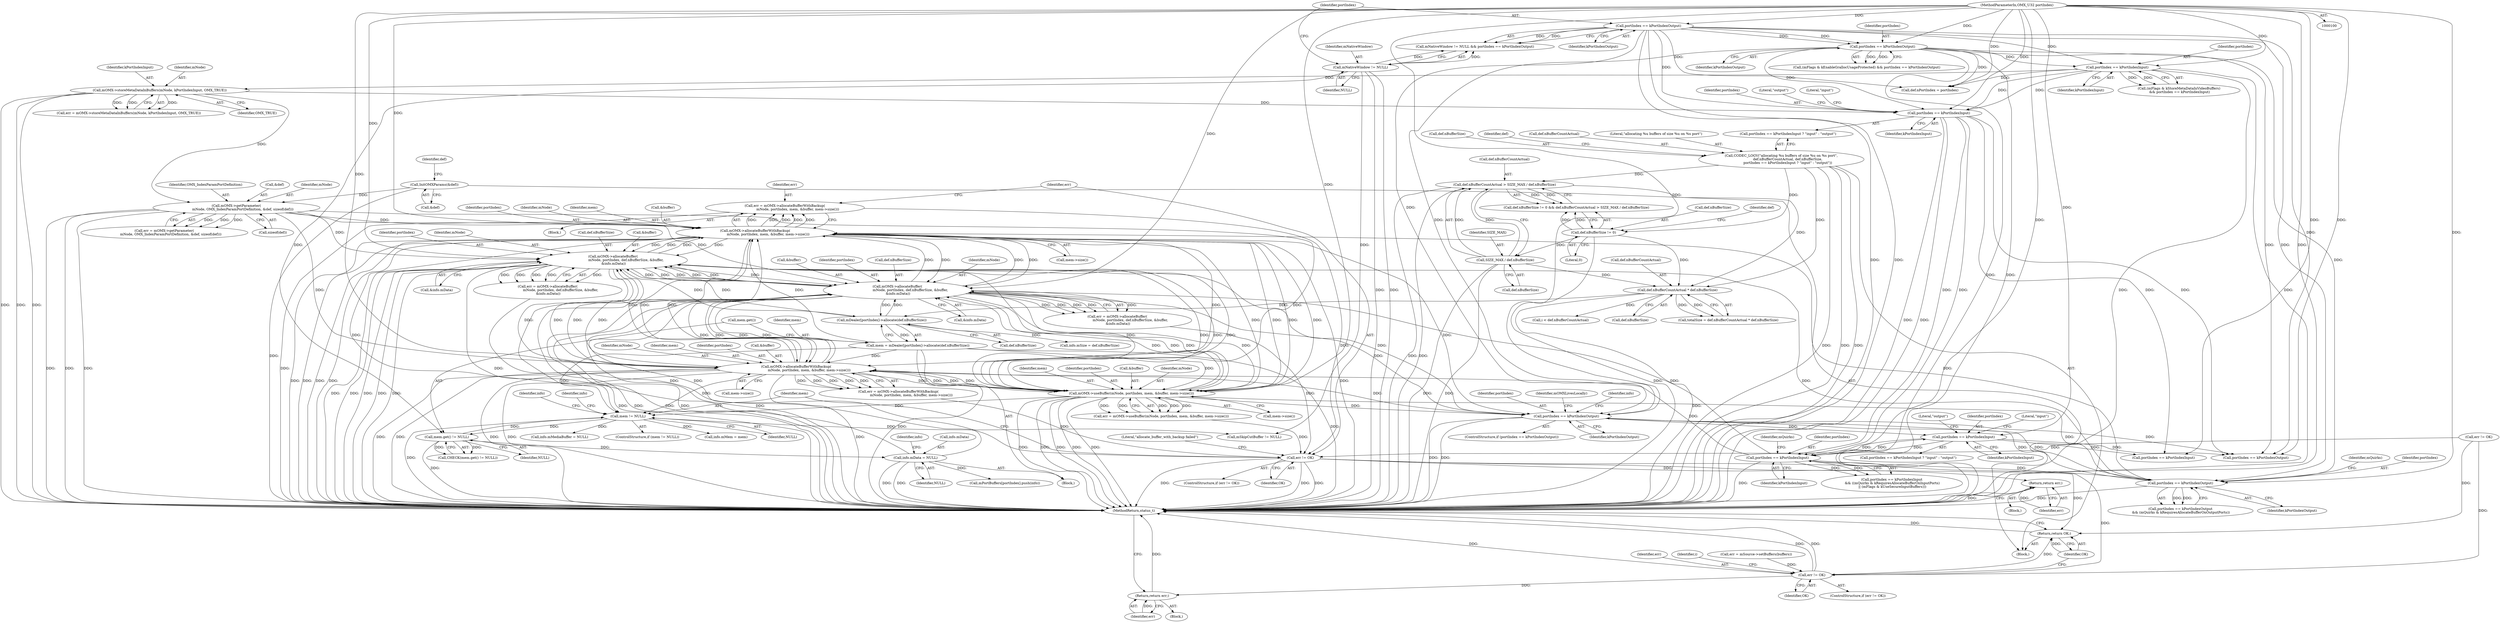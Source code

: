 digraph "0_Android_97837bb6cbac21ea679843a0037779d3834bed64@API" {
"1000339" [label="(Call,err = mOMX->allocateBufferWithBackup(\n                        mNode, portIndex, mem, &buffer, mem->size()))"];
"1000341" [label="(Call,mOMX->allocateBufferWithBackup(\n                        mNode, portIndex, mem, &buffer, mem->size()))"];
"1000325" [label="(Call,mOMX->allocateBuffer(\n                        mNode, portIndex, def.nBufferSize, &buffer,\n &info.mData))"];
"1000286" [label="(Call,mOMX->allocateBuffer(\n                        mNode, portIndex, def.nBufferSize, &buffer,\n &info.mData))"];
"1000302" [label="(Call,mOMX->allocateBufferWithBackup(\n                        mNode, portIndex, mem, &buffer, mem->size()))"];
"1000352" [label="(Call,mOMX->useBuffer(mNode, portIndex, mem, &buffer, mem->size()))"];
"1000166" [label="(Call,mOMX->getParameter(\n            mNode, OMX_IndexParamPortDefinition, &def, sizeof(def)))"];
"1000142" [label="(Call,mOMX->storeMetaDataInBuffers(mNode, kPortIndexInput, OMX_TRUE))"];
"1000136" [label="(Call,portIndex == kPortIndexInput)"];
"1000108" [label="(Call,portIndex == kPortIndexOutput)"];
"1000101" [label="(MethodParameterIn,OMX_U32 portIndex)"];
"1000119" [label="(Call,portIndex == kPortIndexOutput)"];
"1000156" [label="(Call,InitOMXParams(&def))"];
"1000312" [label="(Call,portIndex == kPortIndexOutput)"];
"1000269" [label="(Call,portIndex == kPortIndexInput)"];
"1000189" [label="(Call,portIndex == kPortIndexInput)"];
"1000428" [label="(Call,portIndex == kPortIndexInput)"];
"1000399" [label="(Call,portIndex == kPortIndexOutput)"];
"1000243" [label="(Call,mem = mDealer[portIndex]->allocate(def.nBufferSize))"];
"1000245" [label="(Call,mDealer[portIndex]->allocate(def.nBufferSize))"];
"1000216" [label="(Call,def.nBufferCountActual * def.nBufferSize)"];
"1000180" [label="(Call,CODEC_LOGV(\"allocating %u buffers of size %u on %s port\",\n            def.nBufferCountActual, def.nBufferSize,\n            portIndex == kPortIndexInput ? \"input\" : \"output\"))"];
"1000201" [label="(Call,def.nBufferCountActual > SIZE_MAX / def.nBufferSize)"];
"1000205" [label="(Call,SIZE_MAX / def.nBufferSize)"];
"1000196" [label="(Call,def.nBufferSize != 0)"];
"1000254" [label="(Call,info.mData = NULL)"];
"1000250" [label="(Call,mem.get() != NULL)"];
"1000105" [label="(Call,mNativeWindow != NULL)"];
"1000369" [label="(Call,mem != NULL)"];
"1000360" [label="(Call,err != OK)"];
"1000366" [label="(Return,return err;)"];
"1000554" [label="(Call,err != OK)"];
"1000575" [label="(Return,return err;)"];
"1000577" [label="(Return,return OK;)"];
"1000576" [label="(Identifier,err)"];
"1000400" [label="(Identifier,portIndex)"];
"1000241" [label="(Block,)"];
"1000388" [label="(Call,info.mMem = mem)"];
"1000359" [label="(ControlStructure,if (err != OK))"];
"1000137" [label="(Identifier,portIndex)"];
"1000252" [label="(Identifier,NULL)"];
"1000367" [label="(Identifier,err)"];
"1000203" [label="(Identifier,def)"];
"1000166" [label="(Call,mOMX->getParameter(\n            mNode, OMX_IndexParamPortDefinition, &def, sizeof(def)))"];
"1000399" [label="(Call,portIndex == kPortIndexOutput)"];
"1000250" [label="(Call,mem.get() != NULL)"];
"1000369" [label="(Call,mem != NULL)"];
"1000201" [label="(Call,def.nBufferCountActual > SIZE_MAX / def.nBufferSize)"];
"1000302" [label="(Call,mOMX->allocateBufferWithBackup(\n                        mNode, portIndex, mem, &buffer, mem->size()))"];
"1000428" [label="(Call,portIndex == kPortIndexInput)"];
"1000375" [label="(Identifier,info)"];
"1000405" [label="(Identifier,mOMXLivesLocally)"];
"1000432" [label="(Literal,\"output\")"];
"1000553" [label="(ControlStructure,if (err != OK))"];
"1000371" [label="(Identifier,NULL)"];
"1000362" [label="(Identifier,OK)"];
"1000180" [label="(Call,CODEC_LOGV(\"allocating %u buffers of size %u on %s port\",\n            def.nBufferCountActual, def.nBufferSize,\n            portIndex == kPortIndexInput ? \"input\" : \"output\"))"];
"1000312" [label="(Call,portIndex == kPortIndexOutput)"];
"1000109" [label="(Identifier,portIndex)"];
"1000132" [label="(Call,(mFlags & kStoreMetaDataInVideoBuffers)\n && portIndex == kPortIndexInput)"];
"1000268" [label="(Call,portIndex == kPortIndexInput\n && ((mQuirks & kRequiresAllocateBufferOnInputPorts)\n || (mFlags & kUseSecureInputBuffers)))"];
"1000325" [label="(Call,mOMX->allocateBuffer(\n                        mNode, portIndex, def.nBufferSize, &buffer,\n &info.mData))"];
"1000434" [label="(Call,portIndex == kPortIndexOutput)"];
"1000308" [label="(Call,mem->size())"];
"1000355" [label="(Identifier,mem)"];
"1000188" [label="(Call,portIndex == kPortIndexInput ? \"input\" : \"output\")"];
"1000246" [label="(Call,def.nBufferSize)"];
"1000181" [label="(Literal,\"allocating %u buffers of size %u on %s port\")"];
"1000316" [label="(Identifier,mQuirks)"];
"1000270" [label="(Identifier,portIndex)"];
"1000339" [label="(Call,err = mOMX->allocateBufferWithBackup(\n                        mNode, portIndex, mem, &buffer, mem->size()))"];
"1000185" [label="(Call,def.nBufferSize)"];
"1000423" [label="(Identifier,info)"];
"1000361" [label="(Identifier,err)"];
"1000258" [label="(Identifier,NULL)"];
"1000366" [label="(Return,return err;)"];
"1000168" [label="(Identifier,OMX_IndexParamPortDefinition)"];
"1000286" [label="(Call,mOMX->allocateBuffer(\n                        mNode, portIndex, def.nBufferSize, &buffer,\n &info.mData))"];
"1000115" [label="(Call,(mFlags & kEnableGrallocUsageProtected) && portIndex == kPortIndexOutput)"];
"1000333" [label="(Call,&info.mData)"];
"1000119" [label="(Call,portIndex == kPortIndexOutput)"];
"1000429" [label="(Identifier,portIndex)"];
"1000159" [label="(Call,def.nPortIndex = portIndex)"];
"1000191" [label="(Identifier,kPortIndexInput)"];
"1000140" [label="(Call,err = mOMX->storeMetaDataInBuffers(mNode, kPortIndexInput, OMX_TRUE))"];
"1000120" [label="(Identifier,portIndex)"];
"1000198" [label="(Identifier,def)"];
"1000261" [label="(Identifier,info)"];
"1000105" [label="(Call,mNativeWindow != NULL)"];
"1000327" [label="(Identifier,portIndex)"];
"1000217" [label="(Call,def.nBufferCountActual)"];
"1000138" [label="(Identifier,kPortIndexInput)"];
"1000157" [label="(Call,&def)"];
"1000554" [label="(Call,err != OK)"];
"1000341" [label="(Call,mOMX->allocateBufferWithBackup(\n                        mNode, portIndex, mem, &buffer, mem->size()))"];
"1000144" [label="(Identifier,kPortIndexInput)"];
"1000345" [label="(Call,&buffer)"];
"1000259" [label="(Call,info.mSize = def.nBufferSize)"];
"1000577" [label="(Return,return OK;)"];
"1000189" [label="(Call,portIndex == kPortIndexInput)"];
"1000555" [label="(Identifier,err)"];
"1000107" [label="(Identifier,NULL)"];
"1000579" [label="(MethodReturn,status_t)"];
"1000323" [label="(Call,err = mOMX->allocateBuffer(\n                        mNode, portIndex, def.nBufferSize, &buffer,\n &info.mData))"];
"1000352" [label="(Call,mOMX->useBuffer(mNode, portIndex, mem, &buffer, mem->size()))"];
"1000326" [label="(Identifier,mNode)"];
"1000245" [label="(Call,mDealer[portIndex]->allocate(def.nBufferSize))"];
"1000284" [label="(Call,err = mOMX->allocateBuffer(\n                        mNode, portIndex, def.nBufferSize, &buffer,\n &info.mData))"];
"1000306" [label="(Call,&buffer)"];
"1000102" [label="(Block,)"];
"1000300" [label="(Call,err = mOMX->allocateBufferWithBackup(\n                        mNode, portIndex, mem, &buffer, mem->size()))"];
"1000287" [label="(Identifier,mNode)"];
"1000303" [label="(Identifier,mNode)"];
"1000350" [label="(Call,err = mOMX->useBuffer(mNode, portIndex, mem, &buffer, mem->size()))"];
"1000561" [label="(Identifier,i)"];
"1000305" [label="(Identifier,mem)"];
"1000216" [label="(Call,def.nBufferCountActual * def.nBufferSize)"];
"1000427" [label="(Call,portIndex == kPortIndexInput ? \"input\" : \"output\")"];
"1000393" [label="(Call,info.mMediaBuffer = NULL)"];
"1000549" [label="(Call,err = mSource->setBuffers(buffers))"];
"1000104" [label="(Call,mNativeWindow != NULL && portIndex == kPortIndexOutput)"];
"1000169" [label="(Call,&def)"];
"1000493" [label="(Call,mSkipCutBuffer != NULL)"];
"1000143" [label="(Identifier,mNode)"];
"1000190" [label="(Identifier,portIndex)"];
"1000161" [label="(Identifier,def)"];
"1000254" [label="(Call,info.mData = NULL)"];
"1000200" [label="(Literal,0)"];
"1000343" [label="(Identifier,portIndex)"];
"1000342" [label="(Identifier,mNode)"];
"1000195" [label="(Call,def.nBufferSize != 0 && def.nBufferCountActual > SIZE_MAX / def.nBufferSize)"];
"1000314" [label="(Identifier,kPortIndexOutput)"];
"1000380" [label="(Identifier,info)"];
"1000557" [label="(Block,)"];
"1000292" [label="(Call,&buffer)"];
"1000142" [label="(Call,mOMX->storeMetaDataInBuffers(mNode, kPortIndexInput, OMX_TRUE))"];
"1000110" [label="(Identifier,kPortIndexOutput)"];
"1000269" [label="(Call,portIndex == kPortIndexInput)"];
"1000344" [label="(Identifier,mem)"];
"1000234" [label="(Call,i < def.nBufferCountActual)"];
"1000108" [label="(Call,portIndex == kPortIndexOutput)"];
"1000197" [label="(Call,def.nBufferSize)"];
"1000244" [label="(Identifier,mem)"];
"1000363" [label="(Block,)"];
"1000431" [label="(Literal,\"input\")"];
"1000121" [label="(Identifier,kPortIndexOutput)"];
"1000101" [label="(MethodParameterIn,OMX_U32 portIndex)"];
"1000196" [label="(Call,def.nBufferSize != 0)"];
"1000271" [label="(Identifier,kPortIndexInput)"];
"1000304" [label="(Identifier,portIndex)"];
"1000365" [label="(Literal,\"allocate_buffer_with_backup failed\")"];
"1000401" [label="(Identifier,kPortIndexOutput)"];
"1000193" [label="(Literal,\"output\")"];
"1000207" [label="(Call,def.nBufferSize)"];
"1000347" [label="(Call,mem->size())"];
"1000255" [label="(Call,info.mData)"];
"1000294" [label="(Call,&info.mData)"];
"1000288" [label="(Identifier,portIndex)"];
"1000338" [label="(Block,)"];
"1000192" [label="(Literal,\"input\")"];
"1000289" [label="(Call,def.nBufferSize)"];
"1000156" [label="(Call,InitOMXParams(&def))"];
"1000575" [label="(Return,return err;)"];
"1000220" [label="(Call,def.nBufferSize)"];
"1000313" [label="(Identifier,portIndex)"];
"1000368" [label="(ControlStructure,if (mem != NULL))"];
"1000354" [label="(Identifier,portIndex)"];
"1000164" [label="(Call,err = mOMX->getParameter(\n            mNode, OMX_IndexParamPortDefinition, &def, sizeof(def)))"];
"1000182" [label="(Call,def.nBufferCountActual)"];
"1000174" [label="(Call,err != OK)"];
"1000578" [label="(Identifier,OK)"];
"1000251" [label="(Call,mem.get())"];
"1000145" [label="(Identifier,OMX_TRUE)"];
"1000171" [label="(Call,sizeof(def))"];
"1000311" [label="(Call,portIndex == kPortIndexOutput\n && (mQuirks & kRequiresAllocateBufferOnOutputPorts))"];
"1000214" [label="(Call,totalSize = def.nBufferCountActual * def.nBufferSize)"];
"1000205" [label="(Call,SIZE_MAX / def.nBufferSize)"];
"1000328" [label="(Call,def.nBufferSize)"];
"1000249" [label="(Call,CHECK(mem.get() != NULL))"];
"1000515" [label="(Call,portIndex == kPortIndexInput)"];
"1000370" [label="(Identifier,mem)"];
"1000106" [label="(Identifier,mNativeWindow)"];
"1000356" [label="(Call,&buffer)"];
"1000358" [label="(Call,mem->size())"];
"1000206" [label="(Identifier,SIZE_MAX)"];
"1000331" [label="(Call,&buffer)"];
"1000556" [label="(Identifier,OK)"];
"1000243" [label="(Call,mem = mDealer[portIndex]->allocate(def.nBufferSize))"];
"1000340" [label="(Identifier,err)"];
"1000430" [label="(Identifier,kPortIndexInput)"];
"1000398" [label="(ControlStructure,if (portIndex == kPortIndexOutput))"];
"1000360" [label="(Call,err != OK)"];
"1000422" [label="(Call,mPortBuffers[portIndex].push(info))"];
"1000353" [label="(Identifier,mNode)"];
"1000202" [label="(Call,def.nBufferCountActual)"];
"1000167" [label="(Identifier,mNode)"];
"1000274" [label="(Identifier,mQuirks)"];
"1000136" [label="(Call,portIndex == kPortIndexInput)"];
"1000339" -> "1000338"  [label="AST: "];
"1000339" -> "1000341"  [label="CFG: "];
"1000340" -> "1000339"  [label="AST: "];
"1000341" -> "1000339"  [label="AST: "];
"1000361" -> "1000339"  [label="CFG: "];
"1000339" -> "1000579"  [label="DDG: "];
"1000341" -> "1000339"  [label="DDG: "];
"1000341" -> "1000339"  [label="DDG: "];
"1000341" -> "1000339"  [label="DDG: "];
"1000341" -> "1000339"  [label="DDG: "];
"1000341" -> "1000339"  [label="DDG: "];
"1000339" -> "1000360"  [label="DDG: "];
"1000341" -> "1000347"  [label="CFG: "];
"1000342" -> "1000341"  [label="AST: "];
"1000343" -> "1000341"  [label="AST: "];
"1000344" -> "1000341"  [label="AST: "];
"1000345" -> "1000341"  [label="AST: "];
"1000347" -> "1000341"  [label="AST: "];
"1000341" -> "1000579"  [label="DDG: "];
"1000341" -> "1000579"  [label="DDG: "];
"1000341" -> "1000579"  [label="DDG: "];
"1000341" -> "1000579"  [label="DDG: "];
"1000341" -> "1000579"  [label="DDG: "];
"1000341" -> "1000286"  [label="DDG: "];
"1000341" -> "1000286"  [label="DDG: "];
"1000341" -> "1000302"  [label="DDG: "];
"1000341" -> "1000302"  [label="DDG: "];
"1000341" -> "1000325"  [label="DDG: "];
"1000341" -> "1000325"  [label="DDG: "];
"1000325" -> "1000341"  [label="DDG: "];
"1000325" -> "1000341"  [label="DDG: "];
"1000286" -> "1000341"  [label="DDG: "];
"1000286" -> "1000341"  [label="DDG: "];
"1000302" -> "1000341"  [label="DDG: "];
"1000302" -> "1000341"  [label="DDG: "];
"1000352" -> "1000341"  [label="DDG: "];
"1000352" -> "1000341"  [label="DDG: "];
"1000166" -> "1000341"  [label="DDG: "];
"1000312" -> "1000341"  [label="DDG: "];
"1000101" -> "1000341"  [label="DDG: "];
"1000243" -> "1000341"  [label="DDG: "];
"1000341" -> "1000352"  [label="DDG: "];
"1000341" -> "1000352"  [label="DDG: "];
"1000341" -> "1000369"  [label="DDG: "];
"1000341" -> "1000399"  [label="DDG: "];
"1000325" -> "1000323"  [label="AST: "];
"1000325" -> "1000333"  [label="CFG: "];
"1000326" -> "1000325"  [label="AST: "];
"1000327" -> "1000325"  [label="AST: "];
"1000328" -> "1000325"  [label="AST: "];
"1000331" -> "1000325"  [label="AST: "];
"1000333" -> "1000325"  [label="AST: "];
"1000323" -> "1000325"  [label="CFG: "];
"1000325" -> "1000579"  [label="DDG: "];
"1000325" -> "1000579"  [label="DDG: "];
"1000325" -> "1000579"  [label="DDG: "];
"1000325" -> "1000579"  [label="DDG: "];
"1000325" -> "1000579"  [label="DDG: "];
"1000325" -> "1000245"  [label="DDG: "];
"1000325" -> "1000286"  [label="DDG: "];
"1000325" -> "1000286"  [label="DDG: "];
"1000325" -> "1000286"  [label="DDG: "];
"1000325" -> "1000302"  [label="DDG: "];
"1000325" -> "1000302"  [label="DDG: "];
"1000325" -> "1000323"  [label="DDG: "];
"1000325" -> "1000323"  [label="DDG: "];
"1000325" -> "1000323"  [label="DDG: "];
"1000325" -> "1000323"  [label="DDG: "];
"1000325" -> "1000323"  [label="DDG: "];
"1000286" -> "1000325"  [label="DDG: "];
"1000286" -> "1000325"  [label="DDG: "];
"1000286" -> "1000325"  [label="DDG: "];
"1000302" -> "1000325"  [label="DDG: "];
"1000302" -> "1000325"  [label="DDG: "];
"1000352" -> "1000325"  [label="DDG: "];
"1000352" -> "1000325"  [label="DDG: "];
"1000166" -> "1000325"  [label="DDG: "];
"1000312" -> "1000325"  [label="DDG: "];
"1000101" -> "1000325"  [label="DDG: "];
"1000245" -> "1000325"  [label="DDG: "];
"1000254" -> "1000325"  [label="DDG: "];
"1000325" -> "1000352"  [label="DDG: "];
"1000325" -> "1000352"  [label="DDG: "];
"1000325" -> "1000399"  [label="DDG: "];
"1000286" -> "1000284"  [label="AST: "];
"1000286" -> "1000294"  [label="CFG: "];
"1000287" -> "1000286"  [label="AST: "];
"1000288" -> "1000286"  [label="AST: "];
"1000289" -> "1000286"  [label="AST: "];
"1000292" -> "1000286"  [label="AST: "];
"1000294" -> "1000286"  [label="AST: "];
"1000284" -> "1000286"  [label="CFG: "];
"1000286" -> "1000579"  [label="DDG: "];
"1000286" -> "1000579"  [label="DDG: "];
"1000286" -> "1000579"  [label="DDG: "];
"1000286" -> "1000579"  [label="DDG: "];
"1000286" -> "1000579"  [label="DDG: "];
"1000286" -> "1000245"  [label="DDG: "];
"1000286" -> "1000284"  [label="DDG: "];
"1000286" -> "1000284"  [label="DDG: "];
"1000286" -> "1000284"  [label="DDG: "];
"1000286" -> "1000284"  [label="DDG: "];
"1000286" -> "1000284"  [label="DDG: "];
"1000302" -> "1000286"  [label="DDG: "];
"1000302" -> "1000286"  [label="DDG: "];
"1000352" -> "1000286"  [label="DDG: "];
"1000352" -> "1000286"  [label="DDG: "];
"1000166" -> "1000286"  [label="DDG: "];
"1000269" -> "1000286"  [label="DDG: "];
"1000101" -> "1000286"  [label="DDG: "];
"1000245" -> "1000286"  [label="DDG: "];
"1000254" -> "1000286"  [label="DDG: "];
"1000286" -> "1000302"  [label="DDG: "];
"1000286" -> "1000302"  [label="DDG: "];
"1000286" -> "1000352"  [label="DDG: "];
"1000286" -> "1000352"  [label="DDG: "];
"1000286" -> "1000399"  [label="DDG: "];
"1000302" -> "1000300"  [label="AST: "];
"1000302" -> "1000308"  [label="CFG: "];
"1000303" -> "1000302"  [label="AST: "];
"1000304" -> "1000302"  [label="AST: "];
"1000305" -> "1000302"  [label="AST: "];
"1000306" -> "1000302"  [label="AST: "];
"1000308" -> "1000302"  [label="AST: "];
"1000300" -> "1000302"  [label="CFG: "];
"1000302" -> "1000579"  [label="DDG: "];
"1000302" -> "1000579"  [label="DDG: "];
"1000302" -> "1000579"  [label="DDG: "];
"1000302" -> "1000579"  [label="DDG: "];
"1000302" -> "1000579"  [label="DDG: "];
"1000302" -> "1000300"  [label="DDG: "];
"1000302" -> "1000300"  [label="DDG: "];
"1000302" -> "1000300"  [label="DDG: "];
"1000302" -> "1000300"  [label="DDG: "];
"1000302" -> "1000300"  [label="DDG: "];
"1000352" -> "1000302"  [label="DDG: "];
"1000352" -> "1000302"  [label="DDG: "];
"1000166" -> "1000302"  [label="DDG: "];
"1000269" -> "1000302"  [label="DDG: "];
"1000101" -> "1000302"  [label="DDG: "];
"1000243" -> "1000302"  [label="DDG: "];
"1000302" -> "1000352"  [label="DDG: "];
"1000302" -> "1000352"  [label="DDG: "];
"1000302" -> "1000369"  [label="DDG: "];
"1000302" -> "1000399"  [label="DDG: "];
"1000352" -> "1000350"  [label="AST: "];
"1000352" -> "1000358"  [label="CFG: "];
"1000353" -> "1000352"  [label="AST: "];
"1000354" -> "1000352"  [label="AST: "];
"1000355" -> "1000352"  [label="AST: "];
"1000356" -> "1000352"  [label="AST: "];
"1000358" -> "1000352"  [label="AST: "];
"1000350" -> "1000352"  [label="CFG: "];
"1000352" -> "1000579"  [label="DDG: "];
"1000352" -> "1000579"  [label="DDG: "];
"1000352" -> "1000579"  [label="DDG: "];
"1000352" -> "1000579"  [label="DDG: "];
"1000352" -> "1000579"  [label="DDG: "];
"1000352" -> "1000350"  [label="DDG: "];
"1000352" -> "1000350"  [label="DDG: "];
"1000352" -> "1000350"  [label="DDG: "];
"1000352" -> "1000350"  [label="DDG: "];
"1000352" -> "1000350"  [label="DDG: "];
"1000166" -> "1000352"  [label="DDG: "];
"1000312" -> "1000352"  [label="DDG: "];
"1000101" -> "1000352"  [label="DDG: "];
"1000243" -> "1000352"  [label="DDG: "];
"1000352" -> "1000369"  [label="DDG: "];
"1000352" -> "1000399"  [label="DDG: "];
"1000166" -> "1000164"  [label="AST: "];
"1000166" -> "1000171"  [label="CFG: "];
"1000167" -> "1000166"  [label="AST: "];
"1000168" -> "1000166"  [label="AST: "];
"1000169" -> "1000166"  [label="AST: "];
"1000171" -> "1000166"  [label="AST: "];
"1000164" -> "1000166"  [label="CFG: "];
"1000166" -> "1000579"  [label="DDG: "];
"1000166" -> "1000579"  [label="DDG: "];
"1000166" -> "1000579"  [label="DDG: "];
"1000166" -> "1000164"  [label="DDG: "];
"1000166" -> "1000164"  [label="DDG: "];
"1000166" -> "1000164"  [label="DDG: "];
"1000142" -> "1000166"  [label="DDG: "];
"1000156" -> "1000166"  [label="DDG: "];
"1000142" -> "1000140"  [label="AST: "];
"1000142" -> "1000145"  [label="CFG: "];
"1000143" -> "1000142"  [label="AST: "];
"1000144" -> "1000142"  [label="AST: "];
"1000145" -> "1000142"  [label="AST: "];
"1000140" -> "1000142"  [label="CFG: "];
"1000142" -> "1000579"  [label="DDG: "];
"1000142" -> "1000579"  [label="DDG: "];
"1000142" -> "1000579"  [label="DDG: "];
"1000142" -> "1000140"  [label="DDG: "];
"1000142" -> "1000140"  [label="DDG: "];
"1000142" -> "1000140"  [label="DDG: "];
"1000136" -> "1000142"  [label="DDG: "];
"1000142" -> "1000189"  [label="DDG: "];
"1000136" -> "1000132"  [label="AST: "];
"1000136" -> "1000138"  [label="CFG: "];
"1000137" -> "1000136"  [label="AST: "];
"1000138" -> "1000136"  [label="AST: "];
"1000132" -> "1000136"  [label="CFG: "];
"1000136" -> "1000579"  [label="DDG: "];
"1000136" -> "1000579"  [label="DDG: "];
"1000136" -> "1000132"  [label="DDG: "];
"1000136" -> "1000132"  [label="DDG: "];
"1000108" -> "1000136"  [label="DDG: "];
"1000119" -> "1000136"  [label="DDG: "];
"1000101" -> "1000136"  [label="DDG: "];
"1000136" -> "1000159"  [label="DDG: "];
"1000136" -> "1000189"  [label="DDG: "];
"1000136" -> "1000189"  [label="DDG: "];
"1000108" -> "1000104"  [label="AST: "];
"1000108" -> "1000110"  [label="CFG: "];
"1000109" -> "1000108"  [label="AST: "];
"1000110" -> "1000108"  [label="AST: "];
"1000104" -> "1000108"  [label="CFG: "];
"1000108" -> "1000579"  [label="DDG: "];
"1000108" -> "1000579"  [label="DDG: "];
"1000108" -> "1000104"  [label="DDG: "];
"1000108" -> "1000104"  [label="DDG: "];
"1000101" -> "1000108"  [label="DDG: "];
"1000108" -> "1000119"  [label="DDG: "];
"1000108" -> "1000119"  [label="DDG: "];
"1000108" -> "1000159"  [label="DDG: "];
"1000108" -> "1000189"  [label="DDG: "];
"1000108" -> "1000312"  [label="DDG: "];
"1000108" -> "1000399"  [label="DDG: "];
"1000108" -> "1000434"  [label="DDG: "];
"1000101" -> "1000100"  [label="AST: "];
"1000101" -> "1000579"  [label="DDG: "];
"1000101" -> "1000119"  [label="DDG: "];
"1000101" -> "1000159"  [label="DDG: "];
"1000101" -> "1000189"  [label="DDG: "];
"1000101" -> "1000269"  [label="DDG: "];
"1000101" -> "1000312"  [label="DDG: "];
"1000101" -> "1000399"  [label="DDG: "];
"1000101" -> "1000428"  [label="DDG: "];
"1000101" -> "1000434"  [label="DDG: "];
"1000101" -> "1000515"  [label="DDG: "];
"1000119" -> "1000115"  [label="AST: "];
"1000119" -> "1000121"  [label="CFG: "];
"1000120" -> "1000119"  [label="AST: "];
"1000121" -> "1000119"  [label="AST: "];
"1000115" -> "1000119"  [label="CFG: "];
"1000119" -> "1000579"  [label="DDG: "];
"1000119" -> "1000579"  [label="DDG: "];
"1000119" -> "1000115"  [label="DDG: "];
"1000119" -> "1000115"  [label="DDG: "];
"1000119" -> "1000159"  [label="DDG: "];
"1000119" -> "1000189"  [label="DDG: "];
"1000119" -> "1000312"  [label="DDG: "];
"1000119" -> "1000399"  [label="DDG: "];
"1000119" -> "1000434"  [label="DDG: "];
"1000156" -> "1000102"  [label="AST: "];
"1000156" -> "1000157"  [label="CFG: "];
"1000157" -> "1000156"  [label="AST: "];
"1000161" -> "1000156"  [label="CFG: "];
"1000156" -> "1000579"  [label="DDG: "];
"1000312" -> "1000311"  [label="AST: "];
"1000312" -> "1000314"  [label="CFG: "];
"1000313" -> "1000312"  [label="AST: "];
"1000314" -> "1000312"  [label="AST: "];
"1000316" -> "1000312"  [label="CFG: "];
"1000311" -> "1000312"  [label="CFG: "];
"1000312" -> "1000579"  [label="DDG: "];
"1000312" -> "1000311"  [label="DDG: "];
"1000312" -> "1000311"  [label="DDG: "];
"1000269" -> "1000312"  [label="DDG: "];
"1000399" -> "1000312"  [label="DDG: "];
"1000312" -> "1000399"  [label="DDG: "];
"1000269" -> "1000268"  [label="AST: "];
"1000269" -> "1000271"  [label="CFG: "];
"1000270" -> "1000269"  [label="AST: "];
"1000271" -> "1000269"  [label="AST: "];
"1000274" -> "1000269"  [label="CFG: "];
"1000268" -> "1000269"  [label="CFG: "];
"1000269" -> "1000579"  [label="DDG: "];
"1000269" -> "1000268"  [label="DDG: "];
"1000269" -> "1000268"  [label="DDG: "];
"1000189" -> "1000269"  [label="DDG: "];
"1000189" -> "1000269"  [label="DDG: "];
"1000428" -> "1000269"  [label="DDG: "];
"1000428" -> "1000269"  [label="DDG: "];
"1000269" -> "1000428"  [label="DDG: "];
"1000189" -> "1000188"  [label="AST: "];
"1000189" -> "1000191"  [label="CFG: "];
"1000190" -> "1000189"  [label="AST: "];
"1000191" -> "1000189"  [label="AST: "];
"1000192" -> "1000189"  [label="CFG: "];
"1000193" -> "1000189"  [label="CFG: "];
"1000189" -> "1000579"  [label="DDG: "];
"1000189" -> "1000579"  [label="DDG: "];
"1000189" -> "1000434"  [label="DDG: "];
"1000189" -> "1000515"  [label="DDG: "];
"1000428" -> "1000427"  [label="AST: "];
"1000428" -> "1000430"  [label="CFG: "];
"1000429" -> "1000428"  [label="AST: "];
"1000430" -> "1000428"  [label="AST: "];
"1000431" -> "1000428"  [label="CFG: "];
"1000432" -> "1000428"  [label="CFG: "];
"1000399" -> "1000428"  [label="DDG: "];
"1000428" -> "1000434"  [label="DDG: "];
"1000428" -> "1000515"  [label="DDG: "];
"1000399" -> "1000398"  [label="AST: "];
"1000399" -> "1000401"  [label="CFG: "];
"1000400" -> "1000399"  [label="AST: "];
"1000401" -> "1000399"  [label="AST: "];
"1000405" -> "1000399"  [label="CFG: "];
"1000423" -> "1000399"  [label="CFG: "];
"1000399" -> "1000579"  [label="DDG: "];
"1000399" -> "1000579"  [label="DDG: "];
"1000399" -> "1000434"  [label="DDG: "];
"1000243" -> "1000241"  [label="AST: "];
"1000243" -> "1000245"  [label="CFG: "];
"1000244" -> "1000243"  [label="AST: "];
"1000245" -> "1000243"  [label="AST: "];
"1000251" -> "1000243"  [label="CFG: "];
"1000243" -> "1000579"  [label="DDG: "];
"1000243" -> "1000579"  [label="DDG: "];
"1000245" -> "1000243"  [label="DDG: "];
"1000243" -> "1000369"  [label="DDG: "];
"1000245" -> "1000246"  [label="CFG: "];
"1000246" -> "1000245"  [label="AST: "];
"1000216" -> "1000245"  [label="DDG: "];
"1000245" -> "1000259"  [label="DDG: "];
"1000216" -> "1000214"  [label="AST: "];
"1000216" -> "1000220"  [label="CFG: "];
"1000217" -> "1000216"  [label="AST: "];
"1000220" -> "1000216"  [label="AST: "];
"1000214" -> "1000216"  [label="CFG: "];
"1000216" -> "1000579"  [label="DDG: "];
"1000216" -> "1000214"  [label="DDG: "];
"1000216" -> "1000214"  [label="DDG: "];
"1000180" -> "1000216"  [label="DDG: "];
"1000201" -> "1000216"  [label="DDG: "];
"1000205" -> "1000216"  [label="DDG: "];
"1000196" -> "1000216"  [label="DDG: "];
"1000216" -> "1000234"  [label="DDG: "];
"1000180" -> "1000102"  [label="AST: "];
"1000180" -> "1000188"  [label="CFG: "];
"1000181" -> "1000180"  [label="AST: "];
"1000182" -> "1000180"  [label="AST: "];
"1000185" -> "1000180"  [label="AST: "];
"1000188" -> "1000180"  [label="AST: "];
"1000198" -> "1000180"  [label="CFG: "];
"1000180" -> "1000579"  [label="DDG: "];
"1000180" -> "1000579"  [label="DDG: "];
"1000180" -> "1000579"  [label="DDG: "];
"1000180" -> "1000196"  [label="DDG: "];
"1000180" -> "1000201"  [label="DDG: "];
"1000201" -> "1000195"  [label="AST: "];
"1000201" -> "1000205"  [label="CFG: "];
"1000202" -> "1000201"  [label="AST: "];
"1000205" -> "1000201"  [label="AST: "];
"1000195" -> "1000201"  [label="CFG: "];
"1000201" -> "1000579"  [label="DDG: "];
"1000201" -> "1000579"  [label="DDG: "];
"1000201" -> "1000195"  [label="DDG: "];
"1000201" -> "1000195"  [label="DDG: "];
"1000205" -> "1000201"  [label="DDG: "];
"1000205" -> "1000201"  [label="DDG: "];
"1000205" -> "1000207"  [label="CFG: "];
"1000206" -> "1000205"  [label="AST: "];
"1000207" -> "1000205"  [label="AST: "];
"1000205" -> "1000579"  [label="DDG: "];
"1000205" -> "1000579"  [label="DDG: "];
"1000196" -> "1000205"  [label="DDG: "];
"1000196" -> "1000195"  [label="AST: "];
"1000196" -> "1000200"  [label="CFG: "];
"1000197" -> "1000196"  [label="AST: "];
"1000200" -> "1000196"  [label="AST: "];
"1000203" -> "1000196"  [label="CFG: "];
"1000195" -> "1000196"  [label="CFG: "];
"1000196" -> "1000579"  [label="DDG: "];
"1000196" -> "1000195"  [label="DDG: "];
"1000196" -> "1000195"  [label="DDG: "];
"1000254" -> "1000241"  [label="AST: "];
"1000254" -> "1000258"  [label="CFG: "];
"1000255" -> "1000254"  [label="AST: "];
"1000258" -> "1000254"  [label="AST: "];
"1000261" -> "1000254"  [label="CFG: "];
"1000254" -> "1000579"  [label="DDG: "];
"1000254" -> "1000579"  [label="DDG: "];
"1000250" -> "1000254"  [label="DDG: "];
"1000254" -> "1000422"  [label="DDG: "];
"1000250" -> "1000249"  [label="AST: "];
"1000250" -> "1000252"  [label="CFG: "];
"1000251" -> "1000250"  [label="AST: "];
"1000252" -> "1000250"  [label="AST: "];
"1000249" -> "1000250"  [label="CFG: "];
"1000250" -> "1000579"  [label="DDG: "];
"1000250" -> "1000249"  [label="DDG: "];
"1000250" -> "1000249"  [label="DDG: "];
"1000105" -> "1000250"  [label="DDG: "];
"1000369" -> "1000250"  [label="DDG: "];
"1000250" -> "1000369"  [label="DDG: "];
"1000105" -> "1000104"  [label="AST: "];
"1000105" -> "1000107"  [label="CFG: "];
"1000106" -> "1000105"  [label="AST: "];
"1000107" -> "1000105"  [label="AST: "];
"1000109" -> "1000105"  [label="CFG: "];
"1000104" -> "1000105"  [label="CFG: "];
"1000105" -> "1000579"  [label="DDG: "];
"1000105" -> "1000579"  [label="DDG: "];
"1000105" -> "1000104"  [label="DDG: "];
"1000105" -> "1000104"  [label="DDG: "];
"1000105" -> "1000493"  [label="DDG: "];
"1000369" -> "1000368"  [label="AST: "];
"1000369" -> "1000371"  [label="CFG: "];
"1000370" -> "1000369"  [label="AST: "];
"1000371" -> "1000369"  [label="AST: "];
"1000375" -> "1000369"  [label="CFG: "];
"1000380" -> "1000369"  [label="CFG: "];
"1000369" -> "1000579"  [label="DDG: "];
"1000369" -> "1000388"  [label="DDG: "];
"1000369" -> "1000393"  [label="DDG: "];
"1000369" -> "1000493"  [label="DDG: "];
"1000360" -> "1000359"  [label="AST: "];
"1000360" -> "1000362"  [label="CFG: "];
"1000361" -> "1000360"  [label="AST: "];
"1000362" -> "1000360"  [label="AST: "];
"1000365" -> "1000360"  [label="CFG: "];
"1000370" -> "1000360"  [label="CFG: "];
"1000360" -> "1000579"  [label="DDG: "];
"1000360" -> "1000579"  [label="DDG: "];
"1000360" -> "1000579"  [label="DDG: "];
"1000284" -> "1000360"  [label="DDG: "];
"1000350" -> "1000360"  [label="DDG: "];
"1000300" -> "1000360"  [label="DDG: "];
"1000323" -> "1000360"  [label="DDG: "];
"1000174" -> "1000360"  [label="DDG: "];
"1000360" -> "1000366"  [label="DDG: "];
"1000360" -> "1000554"  [label="DDG: "];
"1000360" -> "1000577"  [label="DDG: "];
"1000366" -> "1000363"  [label="AST: "];
"1000366" -> "1000367"  [label="CFG: "];
"1000367" -> "1000366"  [label="AST: "];
"1000579" -> "1000366"  [label="CFG: "];
"1000366" -> "1000579"  [label="DDG: "];
"1000367" -> "1000366"  [label="DDG: "];
"1000554" -> "1000553"  [label="AST: "];
"1000554" -> "1000556"  [label="CFG: "];
"1000555" -> "1000554"  [label="AST: "];
"1000556" -> "1000554"  [label="AST: "];
"1000561" -> "1000554"  [label="CFG: "];
"1000578" -> "1000554"  [label="CFG: "];
"1000554" -> "1000579"  [label="DDG: "];
"1000554" -> "1000579"  [label="DDG: "];
"1000554" -> "1000579"  [label="DDG: "];
"1000549" -> "1000554"  [label="DDG: "];
"1000174" -> "1000554"  [label="DDG: "];
"1000554" -> "1000575"  [label="DDG: "];
"1000554" -> "1000577"  [label="DDG: "];
"1000575" -> "1000557"  [label="AST: "];
"1000575" -> "1000576"  [label="CFG: "];
"1000576" -> "1000575"  [label="AST: "];
"1000579" -> "1000575"  [label="CFG: "];
"1000575" -> "1000579"  [label="DDG: "];
"1000576" -> "1000575"  [label="DDG: "];
"1000577" -> "1000102"  [label="AST: "];
"1000577" -> "1000578"  [label="CFG: "];
"1000578" -> "1000577"  [label="AST: "];
"1000579" -> "1000577"  [label="CFG: "];
"1000577" -> "1000579"  [label="DDG: "];
"1000578" -> "1000577"  [label="DDG: "];
"1000174" -> "1000577"  [label="DDG: "];
}
